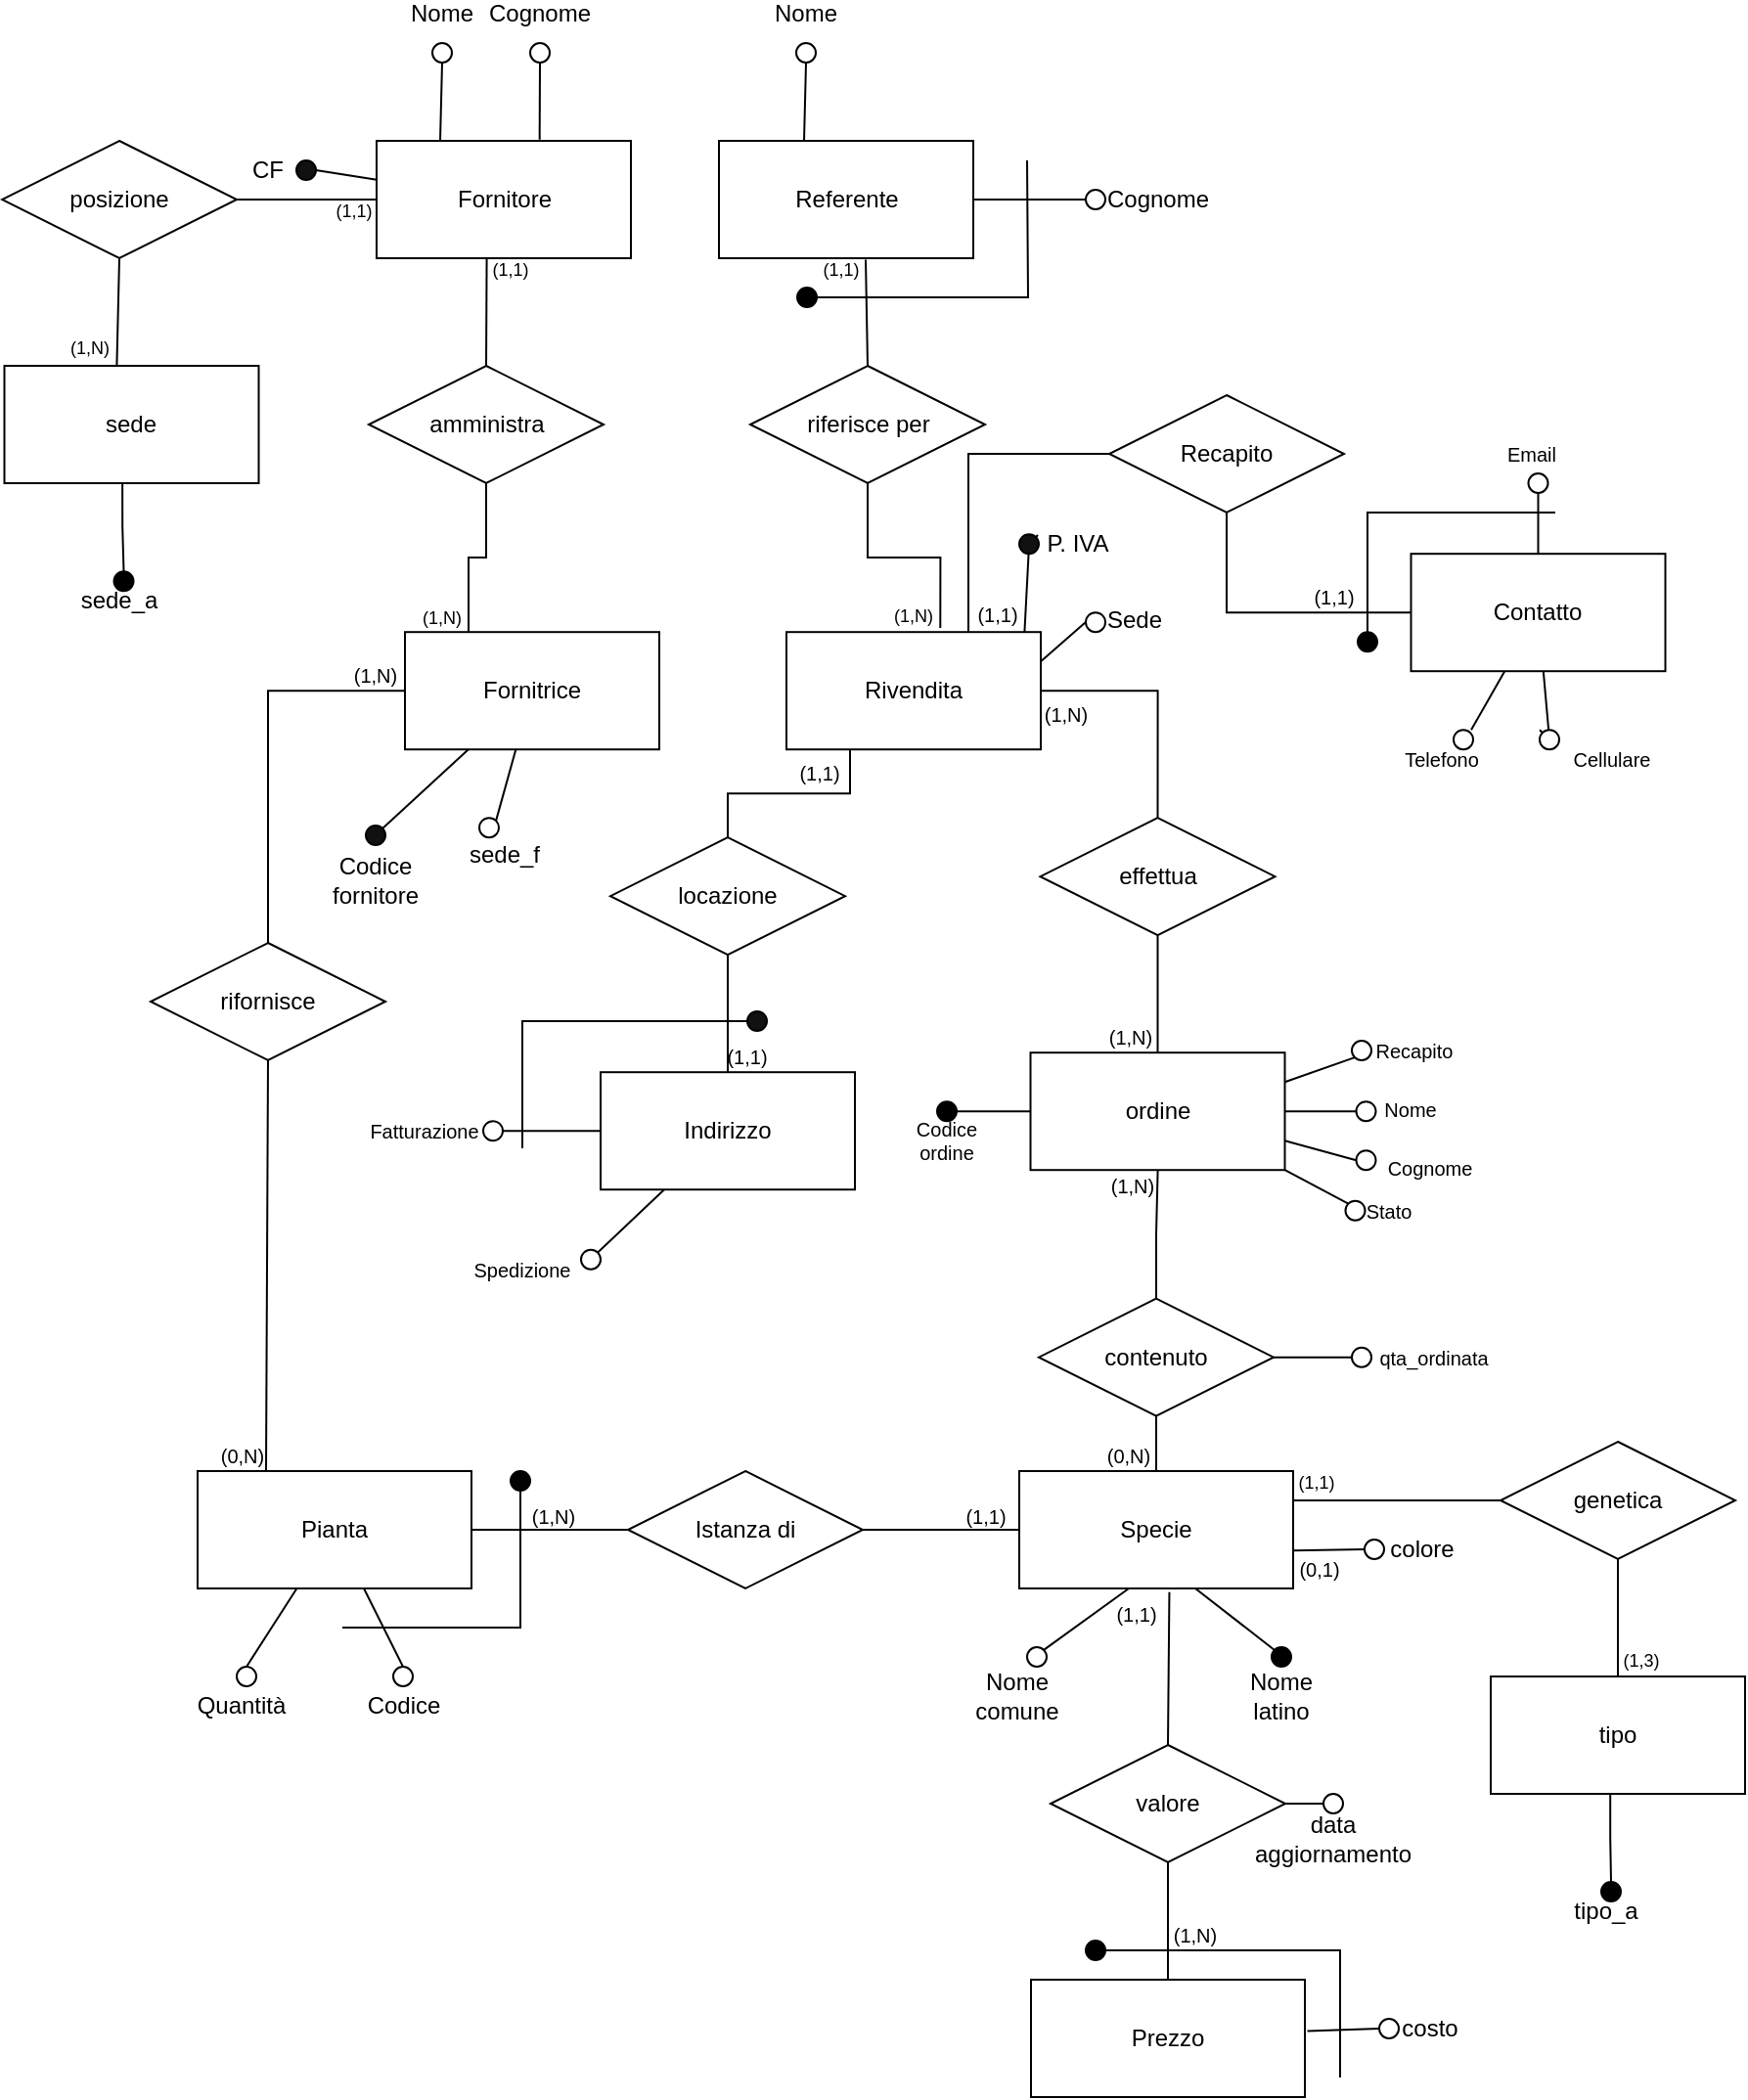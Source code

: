 <mxfile version="22.0.2" type="device">
  <diagram name="Page-1" id="hVgfvZ21y69fIVJHFWOQ">
    <mxGraphModel dx="1629" dy="1582" grid="1" gridSize="10" guides="1" tooltips="1" connect="1" arrows="1" fold="1" page="1" pageScale="1" pageWidth="850" pageHeight="1100" math="0" shadow="0">
      <root>
        <mxCell id="0" />
        <mxCell id="1" parent="0" />
        <mxCell id="ypyRu91fWhCVWM4cFjnS-6" value="Fornitrice" style="whiteSpace=wrap;html=1;align=center;" parent="1" vertex="1">
          <mxGeometry x="142" y="161.1" width="130" height="60" as="geometry" />
        </mxCell>
        <mxCell id="ypyRu91fWhCVWM4cFjnS-7" value="Rivendita" style="whiteSpace=wrap;html=1;align=center;" parent="1" vertex="1">
          <mxGeometry x="337" y="161.1" width="130" height="60" as="geometry" />
        </mxCell>
        <mxCell id="ypyRu91fWhCVWM4cFjnS-8" value="" style="ellipse;whiteSpace=wrap;html=1;aspect=fixed;fillColor=#121111;" parent="1" vertex="1">
          <mxGeometry x="122" y="260" width="10" height="10" as="geometry" />
        </mxCell>
        <mxCell id="ypyRu91fWhCVWM4cFjnS-9" value="" style="ellipse;whiteSpace=wrap;html=1;aspect=fixed;" parent="1" vertex="1">
          <mxGeometry x="180" y="256.1" width="10" height="10" as="geometry" />
        </mxCell>
        <mxCell id="ypyRu91fWhCVWM4cFjnS-10" value="" style="endArrow=none;html=1;rounded=0;exitX=1;exitY=0;exitDx=0;exitDy=0;" parent="1" source="ypyRu91fWhCVWM4cFjnS-8" target="ypyRu91fWhCVWM4cFjnS-6" edge="1">
          <mxGeometry width="50" height="50" relative="1" as="geometry">
            <mxPoint x="52" y="201.1" as="sourcePoint" />
            <mxPoint x="102" y="151.1" as="targetPoint" />
          </mxGeometry>
        </mxCell>
        <mxCell id="ypyRu91fWhCVWM4cFjnS-11" value="" style="endArrow=none;html=1;rounded=0;exitX=1;exitY=0;exitDx=0;exitDy=0;" parent="1" source="ypyRu91fWhCVWM4cFjnS-9" target="ypyRu91fWhCVWM4cFjnS-6" edge="1">
          <mxGeometry width="50" height="50" relative="1" as="geometry">
            <mxPoint x="112" y="201.1" as="sourcePoint" />
            <mxPoint x="152" y="201.1" as="targetPoint" />
          </mxGeometry>
        </mxCell>
        <mxCell id="ypyRu91fWhCVWM4cFjnS-12" value="Codice fornitore" style="text;html=1;strokeColor=none;fillColor=none;align=center;verticalAlign=middle;whiteSpace=wrap;rounded=0;" parent="1" vertex="1">
          <mxGeometry x="102" y="275" width="50" height="25" as="geometry" />
        </mxCell>
        <mxCell id="ypyRu91fWhCVWM4cFjnS-13" value="sede_f" style="text;html=1;strokeColor=none;fillColor=none;align=center;verticalAlign=middle;whiteSpace=wrap;rounded=0;" parent="1" vertex="1">
          <mxGeometry x="162.5" y="260" width="60" height="30" as="geometry" />
        </mxCell>
        <mxCell id="ypyRu91fWhCVWM4cFjnS-14" value="" style="endArrow=none;html=1;rounded=0;exitX=0.941;exitY=0.034;exitDx=0;exitDy=0;exitPerimeter=0;" parent="1" source="ypyRu91fWhCVWM4cFjnS-17" edge="1">
          <mxGeometry width="50" height="50" relative="1" as="geometry">
            <mxPoint x="467" y="190.91" as="sourcePoint" />
            <mxPoint x="460" y="120" as="targetPoint" />
          </mxGeometry>
        </mxCell>
        <mxCell id="ypyRu91fWhCVWM4cFjnS-15" value="" style="endArrow=none;html=1;rounded=0;exitX=1;exitY=0.25;exitDx=0;exitDy=0;" parent="1" source="ypyRu91fWhCVWM4cFjnS-7" edge="1">
          <mxGeometry width="50" height="50" relative="1" as="geometry">
            <mxPoint x="437" y="136.1" as="sourcePoint" />
            <mxPoint x="490" y="156" as="targetPoint" />
          </mxGeometry>
        </mxCell>
        <mxCell id="ypyRu91fWhCVWM4cFjnS-16" value="" style="ellipse;whiteSpace=wrap;html=1;aspect=fixed;" parent="1" vertex="1">
          <mxGeometry x="490" y="151.1" width="10" height="10" as="geometry" />
        </mxCell>
        <mxCell id="ypyRu91fWhCVWM4cFjnS-18" value="P. IVA" style="text;html=1;strokeColor=none;fillColor=none;align=center;verticalAlign=middle;whiteSpace=wrap;rounded=0;" parent="1" vertex="1">
          <mxGeometry x="456" y="101.1" width="60" height="30" as="geometry" />
        </mxCell>
        <mxCell id="ypyRu91fWhCVWM4cFjnS-19" value="Sede" style="text;html=1;strokeColor=none;fillColor=none;align=center;verticalAlign=middle;whiteSpace=wrap;rounded=0;" parent="1" vertex="1">
          <mxGeometry x="485" y="140.1" width="60" height="30" as="geometry" />
        </mxCell>
        <mxCell id="ypyRu91fWhCVWM4cFjnS-20" value="" style="endArrow=none;html=1;rounded=0;entryX=0.25;entryY=1;entryDx=0;entryDy=0;exitX=1;exitY=0;exitDx=0;exitDy=0;" parent="1" source="ypyRu91fWhCVWM4cFjnS-22" target="ypyRu91fWhCVWM4cFjnS-28" edge="1">
          <mxGeometry width="50" height="50" relative="1" as="geometry">
            <mxPoint x="239" y="476.83" as="sourcePoint" />
            <mxPoint x="292.96" y="455.37" as="targetPoint" />
          </mxGeometry>
        </mxCell>
        <mxCell id="ypyRu91fWhCVWM4cFjnS-21" value="" style="endArrow=none;html=1;rounded=0;" parent="1" source="ypyRu91fWhCVWM4cFjnS-23" target="ypyRu91fWhCVWM4cFjnS-28" edge="1">
          <mxGeometry width="50" height="50" relative="1" as="geometry">
            <mxPoint x="357" y="481.83" as="sourcePoint" />
            <mxPoint x="345.536" y="460.366" as="targetPoint" />
          </mxGeometry>
        </mxCell>
        <mxCell id="ypyRu91fWhCVWM4cFjnS-22" value="" style="ellipse;whiteSpace=wrap;html=1;aspect=fixed;" parent="1" vertex="1">
          <mxGeometry x="232" y="476.83" width="10" height="10" as="geometry" />
        </mxCell>
        <mxCell id="ypyRu91fWhCVWM4cFjnS-23" value="" style="ellipse;whiteSpace=wrap;html=1;aspect=fixed;" parent="1" vertex="1">
          <mxGeometry x="182" y="411.1" width="10" height="10" as="geometry" />
        </mxCell>
        <mxCell id="ypyRu91fWhCVWM4cFjnS-24" value="Spedizione" style="text;html=1;strokeColor=none;fillColor=none;align=center;verticalAlign=middle;whiteSpace=wrap;rounded=0;fontSize=10;" parent="1" vertex="1">
          <mxGeometry x="172" y="471.83" width="60" height="30" as="geometry" />
        </mxCell>
        <mxCell id="ypyRu91fWhCVWM4cFjnS-25" value="Fatturazione" style="text;html=1;strokeColor=none;fillColor=none;align=center;verticalAlign=middle;whiteSpace=wrap;rounded=0;fontSize=10;" parent="1" vertex="1">
          <mxGeometry x="122" y="401.1" width="60" height="30" as="geometry" />
        </mxCell>
        <mxCell id="ypyRu91fWhCVWM4cFjnS-26" value="locazione" style="shape=rhombus;perimeter=rhombusPerimeter;whiteSpace=wrap;html=1;align=center;" parent="1" vertex="1">
          <mxGeometry x="247" y="266.1" width="120" height="60" as="geometry" />
        </mxCell>
        <mxCell id="ypyRu91fWhCVWM4cFjnS-27" value="" style="endArrow=none;html=1;rounded=0;entryX=0.25;entryY=1;entryDx=0;entryDy=0;exitX=0.5;exitY=0;exitDx=0;exitDy=0;edgeStyle=orthogonalEdgeStyle;" parent="1" source="ypyRu91fWhCVWM4cFjnS-26" target="ypyRu91fWhCVWM4cFjnS-7" edge="1">
          <mxGeometry width="50" height="50" relative="1" as="geometry">
            <mxPoint x="332" y="291.1" as="sourcePoint" />
            <mxPoint x="382" y="241.1" as="targetPoint" />
          </mxGeometry>
        </mxCell>
        <mxCell id="ypyRu91fWhCVWM4cFjnS-28" value="Indirizzo" style="whiteSpace=wrap;html=1;align=center;" parent="1" vertex="1">
          <mxGeometry x="242" y="386.1" width="130" height="60" as="geometry" />
        </mxCell>
        <mxCell id="ypyRu91fWhCVWM4cFjnS-29" value="" style="endArrow=none;html=1;rounded=0;entryX=0.5;entryY=1;entryDx=0;entryDy=0;exitX=0.5;exitY=0;exitDx=0;exitDy=0;" parent="1" source="ypyRu91fWhCVWM4cFjnS-28" target="ypyRu91fWhCVWM4cFjnS-26" edge="1">
          <mxGeometry width="50" height="50" relative="1" as="geometry">
            <mxPoint x="292" y="386.1" as="sourcePoint" />
            <mxPoint x="342" y="336.1" as="targetPoint" />
          </mxGeometry>
        </mxCell>
        <mxCell id="ypyRu91fWhCVWM4cFjnS-40" value="Recapito" style="shape=rhombus;perimeter=rhombusPerimeter;whiteSpace=wrap;html=1;align=center;" parent="1" vertex="1">
          <mxGeometry x="502" y="40" width="120" height="60" as="geometry" />
        </mxCell>
        <mxCell id="ypyRu91fWhCVWM4cFjnS-41" value="Contatto" style="whiteSpace=wrap;html=1;align=center;" parent="1" vertex="1">
          <mxGeometry x="656.25" y="121.1" width="130" height="60" as="geometry" />
        </mxCell>
        <mxCell id="ypyRu91fWhCVWM4cFjnS-42" value="" style="endArrow=none;html=1;rounded=0;edgeStyle=orthogonalEdgeStyle;" parent="1" source="ypyRu91fWhCVWM4cFjnS-7" target="ypyRu91fWhCVWM4cFjnS-40" edge="1">
          <mxGeometry width="50" height="50" relative="1" as="geometry">
            <mxPoint x="817.46" y="125.7" as="sourcePoint" />
            <mxPoint x="802.002" y="77.1" as="targetPoint" />
            <Array as="points">
              <mxPoint x="430" y="70" />
            </Array>
          </mxGeometry>
        </mxCell>
        <mxCell id="ypyRu91fWhCVWM4cFjnS-43" value="" style="endArrow=none;html=1;rounded=0;" parent="1" source="ypyRu91fWhCVWM4cFjnS-46" target="ypyRu91fWhCVWM4cFjnS-41" edge="1">
          <mxGeometry width="50" height="50" relative="1" as="geometry">
            <mxPoint x="786" y="221.1" as="sourcePoint" />
            <mxPoint x="711.532" y="185.37" as="targetPoint" />
          </mxGeometry>
        </mxCell>
        <mxCell id="ypyRu91fWhCVWM4cFjnS-44" value="" style="ellipse;whiteSpace=wrap;html=1;aspect=fixed;" parent="1" vertex="1">
          <mxGeometry x="678" y="211.1" width="10" height="10" as="geometry" />
        </mxCell>
        <mxCell id="ypyRu91fWhCVWM4cFjnS-45" value="" style="endArrow=none;html=1;rounded=0;entryX=1;entryY=1;entryDx=0;entryDy=0;" parent="1" target="ypyRu91fWhCVWM4cFjnS-46" edge="1">
          <mxGeometry width="50" height="50" relative="1" as="geometry">
            <mxPoint x="722" y="211.1" as="sourcePoint" />
            <mxPoint x="711" y="190.1" as="targetPoint" />
          </mxGeometry>
        </mxCell>
        <mxCell id="ypyRu91fWhCVWM4cFjnS-46" value="" style="ellipse;whiteSpace=wrap;html=1;aspect=fixed;" parent="1" vertex="1">
          <mxGeometry x="722" y="211.1" width="10" height="10" as="geometry" />
        </mxCell>
        <mxCell id="ypyRu91fWhCVWM4cFjnS-47" value="Telefono" style="text;html=1;strokeColor=none;fillColor=none;align=center;verticalAlign=middle;whiteSpace=wrap;rounded=0;fontSize=10;" parent="1" vertex="1">
          <mxGeometry x="642" y="211.1" width="60" height="30" as="geometry" />
        </mxCell>
        <mxCell id="ypyRu91fWhCVWM4cFjnS-48" value="Cellulare" style="text;html=1;strokeColor=none;fillColor=none;align=center;verticalAlign=middle;whiteSpace=wrap;rounded=0;fontSize=10;" parent="1" vertex="1">
          <mxGeometry x="728.5" y="211.1" width="60" height="30" as="geometry" />
        </mxCell>
        <mxCell id="ypyRu91fWhCVWM4cFjnS-49" value="" style="endArrow=none;html=1;rounded=0;exitX=0.5;exitY=1;exitDx=0;exitDy=0;" parent="1" source="ypyRu91fWhCVWM4cFjnS-50" target="ypyRu91fWhCVWM4cFjnS-41" edge="1">
          <mxGeometry width="50" height="50" relative="1" as="geometry">
            <mxPoint x="781.5" y="102.5" as="sourcePoint" />
            <mxPoint x="781.5" y="102.5" as="targetPoint" />
          </mxGeometry>
        </mxCell>
        <mxCell id="ypyRu91fWhCVWM4cFjnS-50" value="" style="ellipse;whiteSpace=wrap;html=1;aspect=fixed;" parent="1" vertex="1">
          <mxGeometry x="716.25" y="80" width="10" height="10" as="geometry" />
        </mxCell>
        <mxCell id="ypyRu91fWhCVWM4cFjnS-51" value="Email" style="text;html=1;strokeColor=none;fillColor=none;align=center;verticalAlign=middle;whiteSpace=wrap;rounded=0;fontSize=10;" parent="1" vertex="1">
          <mxGeometry x="688" y="55" width="60" height="30" as="geometry" />
        </mxCell>
        <mxCell id="ypyRu91fWhCVWM4cFjnS-52" value="" style="endArrow=none;html=1;rounded=0;edgeStyle=orthogonalEdgeStyle;" parent="1" source="ypyRu91fWhCVWM4cFjnS-41" target="ypyRu91fWhCVWM4cFjnS-40" edge="1">
          <mxGeometry width="50" height="50" relative="1" as="geometry">
            <mxPoint x="661.46" y="145" as="sourcePoint" />
            <mxPoint x="646.46" y="96" as="targetPoint" />
          </mxGeometry>
        </mxCell>
        <mxCell id="ypyRu91fWhCVWM4cFjnS-53" value="" style="endArrow=none;html=1;rounded=0;exitX=0.75;exitY=0;exitDx=0;exitDy=0;" parent="1" source="ypyRu91fWhCVWM4cFjnS-47" target="ypyRu91fWhCVWM4cFjnS-41" edge="1">
          <mxGeometry width="50" height="50" relative="1" as="geometry">
            <mxPoint x="582" y="150" as="sourcePoint" />
            <mxPoint x="727.5" y="192.5" as="targetPoint" />
          </mxGeometry>
        </mxCell>
        <mxCell id="ypyRu91fWhCVWM4cFjnS-54" value="" style="endArrow=none;html=1;rounded=0;edgeStyle=orthogonalEdgeStyle;entryX=0;entryY=0.5;entryDx=0;entryDy=0;" parent="1" target="ypyRu91fWhCVWM4cFjnS-55" edge="1">
          <mxGeometry width="50" height="50" relative="1" as="geometry">
            <mxPoint x="202" y="425" as="sourcePoint" />
            <mxPoint x="322" y="365" as="targetPoint" />
            <Array as="points">
              <mxPoint x="202" y="360" />
            </Array>
          </mxGeometry>
        </mxCell>
        <mxCell id="ypyRu91fWhCVWM4cFjnS-55" value="" style="ellipse;whiteSpace=wrap;html=1;aspect=fixed;fillColor=#121111;" parent="1" vertex="1">
          <mxGeometry x="317" y="355" width="10" height="10" as="geometry" />
        </mxCell>
        <mxCell id="ypyRu91fWhCVWM4cFjnS-58" value="" style="endArrow=none;html=1;rounded=0;exitX=1;exitY=0;exitDx=0;exitDy=0;edgeStyle=orthogonalEdgeStyle;" parent="1" source="ypyRu91fWhCVWM4cFjnS-59" edge="1">
          <mxGeometry width="50" height="50" relative="1" as="geometry">
            <mxPoint x="602" y="130" as="sourcePoint" />
            <mxPoint x="730" y="100" as="targetPoint" />
            <Array as="points">
              <mxPoint x="634" y="163" />
              <mxPoint x="634" y="100" />
            </Array>
          </mxGeometry>
        </mxCell>
        <mxCell id="ypyRu91fWhCVWM4cFjnS-59" value="" style="ellipse;whiteSpace=wrap;html=1;aspect=fixed;fillColor=#000000;" parent="1" vertex="1">
          <mxGeometry x="629" y="161.1" width="10" height="10" as="geometry" />
        </mxCell>
        <mxCell id="ypyRu91fWhCVWM4cFjnS-61" value="effettua" style="shape=rhombus;perimeter=rhombusPerimeter;whiteSpace=wrap;html=1;align=center;" parent="1" vertex="1">
          <mxGeometry x="466.75" y="256.1" width="120" height="60" as="geometry" />
        </mxCell>
        <mxCell id="ypyRu91fWhCVWM4cFjnS-63" value="ordine" style="whiteSpace=wrap;html=1;align=center;" parent="1" vertex="1">
          <mxGeometry x="461.75" y="376.1" width="130" height="60" as="geometry" />
        </mxCell>
        <mxCell id="ypyRu91fWhCVWM4cFjnS-64" value="" style="endArrow=none;html=1;rounded=0;entryX=0.5;entryY=1;entryDx=0;entryDy=0;" parent="1" source="ypyRu91fWhCVWM4cFjnS-63" target="ypyRu91fWhCVWM4cFjnS-61" edge="1">
          <mxGeometry width="50" height="50" relative="1" as="geometry">
            <mxPoint x="551.75" y="269.9" as="sourcePoint" />
            <mxPoint x="516.75" y="224.9" as="targetPoint" />
          </mxGeometry>
        </mxCell>
        <mxCell id="ypyRu91fWhCVWM4cFjnS-65" value="contenuto" style="shape=rhombus;perimeter=rhombusPerimeter;whiteSpace=wrap;html=1;align=center;" parent="1" vertex="1">
          <mxGeometry x="466" y="501.83" width="120" height="60" as="geometry" />
        </mxCell>
        <mxCell id="ypyRu91fWhCVWM4cFjnS-66" value="Pianta" style="whiteSpace=wrap;html=1;align=center;" parent="1" vertex="1">
          <mxGeometry x="36" y="590" width="140" height="60" as="geometry" />
        </mxCell>
        <mxCell id="ypyRu91fWhCVWM4cFjnS-67" value="Istanza di" style="shape=rhombus;perimeter=rhombusPerimeter;whiteSpace=wrap;html=1;align=center;" parent="1" vertex="1">
          <mxGeometry x="256" y="590" width="120" height="60" as="geometry" />
        </mxCell>
        <mxCell id="ypyRu91fWhCVWM4cFjnS-68" value="Specie" style="whiteSpace=wrap;html=1;align=center;" parent="1" vertex="1">
          <mxGeometry x="456" y="590" width="140" height="60" as="geometry" />
        </mxCell>
        <mxCell id="ypyRu91fWhCVWM4cFjnS-69" value="" style="endArrow=none;html=1;rounded=0;" parent="1" source="ypyRu91fWhCVWM4cFjnS-66" target="ypyRu91fWhCVWM4cFjnS-67" edge="1">
          <mxGeometry width="50" height="50" relative="1" as="geometry">
            <mxPoint x="166" y="790" as="sourcePoint" />
            <mxPoint x="216" y="740" as="targetPoint" />
          </mxGeometry>
        </mxCell>
        <mxCell id="ypyRu91fWhCVWM4cFjnS-70" value="" style="endArrow=none;html=1;rounded=0;" parent="1" source="ypyRu91fWhCVWM4cFjnS-67" target="ypyRu91fWhCVWM4cFjnS-68" edge="1">
          <mxGeometry width="50" height="50" relative="1" as="geometry">
            <mxPoint x="186" y="630" as="sourcePoint" />
            <mxPoint x="266" y="630" as="targetPoint" />
          </mxGeometry>
        </mxCell>
        <mxCell id="ypyRu91fWhCVWM4cFjnS-71" value="" style="endArrow=none;html=1;rounded=0;exitX=0.5;exitY=0;exitDx=0;exitDy=0;" parent="1" source="ypyRu91fWhCVWM4cFjnS-73" target="ypyRu91fWhCVWM4cFjnS-66" edge="1">
          <mxGeometry width="50" height="50" relative="1" as="geometry">
            <mxPoint x="6" y="730" as="sourcePoint" />
            <mxPoint x="6" y="690" as="targetPoint" />
          </mxGeometry>
        </mxCell>
        <mxCell id="ypyRu91fWhCVWM4cFjnS-72" value="" style="endArrow=none;html=1;rounded=0;exitX=0.5;exitY=0;exitDx=0;exitDy=0;" parent="1" source="ypyRu91fWhCVWM4cFjnS-74" target="ypyRu91fWhCVWM4cFjnS-66" edge="1">
          <mxGeometry width="50" height="50" relative="1" as="geometry">
            <mxPoint x="166" y="715" as="sourcePoint" />
            <mxPoint x="166" y="675" as="targetPoint" />
          </mxGeometry>
        </mxCell>
        <mxCell id="ypyRu91fWhCVWM4cFjnS-73" value="" style="ellipse;whiteSpace=wrap;html=1;aspect=fixed;" parent="1" vertex="1">
          <mxGeometry x="56" y="690" width="10" height="10" as="geometry" />
        </mxCell>
        <mxCell id="ypyRu91fWhCVWM4cFjnS-74" value="" style="ellipse;whiteSpace=wrap;html=1;aspect=fixed;" parent="1" vertex="1">
          <mxGeometry x="136" y="690" width="10" height="10" as="geometry" />
        </mxCell>
        <mxCell id="ypyRu91fWhCVWM4cFjnS-75" value="" style="endArrow=none;html=1;rounded=0;entryX=0.5;entryY=1;entryDx=0;entryDy=0;edgeStyle=orthogonalEdgeStyle;" parent="1" target="ypyRu91fWhCVWM4cFjnS-76" edge="1">
          <mxGeometry width="50" height="50" relative="1" as="geometry">
            <mxPoint x="110" y="670" as="sourcePoint" />
            <mxPoint x="206" y="610" as="targetPoint" />
            <Array as="points">
              <mxPoint x="201" y="670" />
            </Array>
          </mxGeometry>
        </mxCell>
        <mxCell id="ypyRu91fWhCVWM4cFjnS-76" value="" style="ellipse;whiteSpace=wrap;html=1;aspect=fixed;fillColor=#020203;" parent="1" vertex="1">
          <mxGeometry x="196" y="590" width="10" height="10" as="geometry" />
        </mxCell>
        <mxCell id="ypyRu91fWhCVWM4cFjnS-77" value="" style="endArrow=none;html=1;rounded=0;exitX=1;exitY=0;exitDx=0;exitDy=0;" parent="1" source="ypyRu91fWhCVWM4cFjnS-79" edge="1">
          <mxGeometry width="50" height="50" relative="1" as="geometry">
            <mxPoint x="431" y="730" as="sourcePoint" />
            <mxPoint x="512" y="650" as="targetPoint" />
          </mxGeometry>
        </mxCell>
        <mxCell id="ypyRu91fWhCVWM4cFjnS-78" value="" style="endArrow=none;html=1;rounded=0;exitX=0;exitY=0;exitDx=0;exitDy=0;" parent="1" source="ypyRu91fWhCVWM4cFjnS-80" edge="1">
          <mxGeometry width="50" height="50" relative="1" as="geometry">
            <mxPoint x="591" y="715" as="sourcePoint" />
            <mxPoint x="546" y="650" as="targetPoint" />
          </mxGeometry>
        </mxCell>
        <mxCell id="ypyRu91fWhCVWM4cFjnS-79" value="" style="ellipse;whiteSpace=wrap;html=1;aspect=fixed;" parent="1" vertex="1">
          <mxGeometry x="460" y="680" width="10" height="10" as="geometry" />
        </mxCell>
        <mxCell id="ypyRu91fWhCVWM4cFjnS-80" value="" style="ellipse;whiteSpace=wrap;html=1;aspect=fixed;fillColor=#000000;" parent="1" vertex="1">
          <mxGeometry x="585" y="680" width="10" height="10" as="geometry" />
        </mxCell>
        <mxCell id="ypyRu91fWhCVWM4cFjnS-81" value="Quantità" style="text;html=1;strokeColor=none;fillColor=none;align=center;verticalAlign=middle;whiteSpace=wrap;rounded=0;" parent="1" vertex="1">
          <mxGeometry x="31" y="700" width="55" height="20" as="geometry" />
        </mxCell>
        <mxCell id="ypyRu91fWhCVWM4cFjnS-82" value="Codice" style="text;html=1;strokeColor=none;fillColor=none;align=center;verticalAlign=middle;whiteSpace=wrap;rounded=0;" parent="1" vertex="1">
          <mxGeometry x="113.5" y="700" width="55" height="20" as="geometry" />
        </mxCell>
        <mxCell id="ypyRu91fWhCVWM4cFjnS-83" value="Nome comune" style="text;html=1;strokeColor=none;fillColor=none;align=center;verticalAlign=middle;whiteSpace=wrap;rounded=0;" parent="1" vertex="1">
          <mxGeometry x="425" y="690" width="60" height="30" as="geometry" />
        </mxCell>
        <mxCell id="ypyRu91fWhCVWM4cFjnS-84" value="Nome latino" style="text;html=1;strokeColor=none;fillColor=none;align=center;verticalAlign=middle;whiteSpace=wrap;rounded=0;" parent="1" vertex="1">
          <mxGeometry x="560" y="690" width="60" height="30" as="geometry" />
        </mxCell>
        <mxCell id="ypyRu91fWhCVWM4cFjnS-93" value="" style="endArrow=none;html=1;rounded=0;entryX=1;entryY=0.678;entryDx=0;entryDy=0;entryPerimeter=0;exitX=0;exitY=0.5;exitDx=0;exitDy=0;" parent="1" source="ypyRu91fWhCVWM4cFjnS-94" target="ypyRu91fWhCVWM4cFjnS-68" edge="1">
          <mxGeometry width="50" height="50" relative="1" as="geometry">
            <mxPoint x="630" y="620" as="sourcePoint" />
            <mxPoint x="643.625" y="595" as="targetPoint" />
          </mxGeometry>
        </mxCell>
        <mxCell id="ypyRu91fWhCVWM4cFjnS-94" value="" style="ellipse;whiteSpace=wrap;html=1;aspect=fixed;" parent="1" vertex="1">
          <mxGeometry x="632.5" y="625" width="10" height="10" as="geometry" />
        </mxCell>
        <mxCell id="ypyRu91fWhCVWM4cFjnS-95" value="colore" style="text;html=1;strokeColor=none;fillColor=none;align=center;verticalAlign=middle;whiteSpace=wrap;rounded=0;" parent="1" vertex="1">
          <mxGeometry x="632" y="615" width="60" height="30" as="geometry" />
        </mxCell>
        <mxCell id="ypyRu91fWhCVWM4cFjnS-98" value="" style="endArrow=none;html=1;rounded=0;edgeStyle=orthogonalEdgeStyle;" parent="1" source="ypyRu91fWhCVWM4cFjnS-65" target="ypyRu91fWhCVWM4cFjnS-63" edge="1">
          <mxGeometry width="50" height="50" relative="1" as="geometry">
            <mxPoint x="590" y="520" as="sourcePoint" />
            <mxPoint x="640" y="470" as="targetPoint" />
          </mxGeometry>
        </mxCell>
        <mxCell id="ypyRu91fWhCVWM4cFjnS-100" value="rifornisce" style="shape=rhombus;perimeter=rhombusPerimeter;whiteSpace=wrap;html=1;align=center;" parent="1" vertex="1">
          <mxGeometry x="12" y="320" width="120" height="60" as="geometry" />
        </mxCell>
        <mxCell id="ypyRu91fWhCVWM4cFjnS-101" value="" style="endArrow=none;html=1;rounded=0;exitX=0.5;exitY=0;exitDx=0;exitDy=0;entryX=0;entryY=0.5;entryDx=0;entryDy=0;edgeStyle=orthogonalEdgeStyle;" parent="1" source="ypyRu91fWhCVWM4cFjnS-100" target="ypyRu91fWhCVWM4cFjnS-6" edge="1">
          <mxGeometry width="50" height="50" relative="1" as="geometry">
            <mxPoint x="50" y="250" as="sourcePoint" />
            <mxPoint x="100" y="200" as="targetPoint" />
          </mxGeometry>
        </mxCell>
        <mxCell id="ypyRu91fWhCVWM4cFjnS-102" value="" style="endArrow=none;html=1;rounded=0;entryX=0.5;entryY=1;entryDx=0;entryDy=0;exitX=0.25;exitY=0;exitDx=0;exitDy=0;" parent="1" source="ypyRu91fWhCVWM4cFjnS-66" target="ypyRu91fWhCVWM4cFjnS-100" edge="1">
          <mxGeometry width="50" height="50" relative="1" as="geometry">
            <mxPoint x="40" y="490" as="sourcePoint" />
            <mxPoint x="90" y="440" as="targetPoint" />
          </mxGeometry>
        </mxCell>
        <mxCell id="ypyRu91fWhCVWM4cFjnS-103" value="" style="endArrow=none;html=1;rounded=0;exitX=1;exitY=0.25;exitDx=0;exitDy=0;entryX=0;entryY=1;entryDx=0;entryDy=0;" parent="1" source="ypyRu91fWhCVWM4cFjnS-63" target="ypyRu91fWhCVWM4cFjnS-107" edge="1">
          <mxGeometry width="50" height="50" relative="1" as="geometry">
            <mxPoint x="604.75" y="390" as="sourcePoint" />
            <mxPoint x="624.75" y="380" as="targetPoint" />
          </mxGeometry>
        </mxCell>
        <mxCell id="ypyRu91fWhCVWM4cFjnS-104" value="" style="endArrow=none;html=1;rounded=0;exitX=1;exitY=0.5;exitDx=0;exitDy=0;entryX=0;entryY=0.5;entryDx=0;entryDy=0;" parent="1" source="ypyRu91fWhCVWM4cFjnS-63" target="ypyRu91fWhCVWM4cFjnS-108" edge="1">
          <mxGeometry width="50" height="50" relative="1" as="geometry">
            <mxPoint x="601.75" y="401" as="sourcePoint" />
            <mxPoint x="624.75" y="406" as="targetPoint" />
          </mxGeometry>
        </mxCell>
        <mxCell id="ypyRu91fWhCVWM4cFjnS-105" value="" style="endArrow=none;html=1;rounded=0;exitX=1;exitY=0.75;exitDx=0;exitDy=0;entryX=0;entryY=0.5;entryDx=0;entryDy=0;" parent="1" source="ypyRu91fWhCVWM4cFjnS-63" target="ypyRu91fWhCVWM4cFjnS-109" edge="1">
          <mxGeometry width="50" height="50" relative="1" as="geometry">
            <mxPoint x="604.75" y="480" as="sourcePoint" />
            <mxPoint x="624.75" y="430" as="targetPoint" />
          </mxGeometry>
        </mxCell>
        <mxCell id="ypyRu91fWhCVWM4cFjnS-107" value="" style="ellipse;whiteSpace=wrap;html=1;aspect=fixed;" parent="1" vertex="1">
          <mxGeometry x="626" y="370" width="10" height="10" as="geometry" />
        </mxCell>
        <mxCell id="ypyRu91fWhCVWM4cFjnS-108" value="" style="ellipse;whiteSpace=wrap;html=1;aspect=fixed;" parent="1" vertex="1">
          <mxGeometry x="628.25" y="401.1" width="10" height="10" as="geometry" />
        </mxCell>
        <mxCell id="ypyRu91fWhCVWM4cFjnS-109" value="" style="ellipse;whiteSpace=wrap;html=1;aspect=fixed;" parent="1" vertex="1">
          <mxGeometry x="628.25" y="426.1" width="10" height="10" as="geometry" />
        </mxCell>
        <mxCell id="ypyRu91fWhCVWM4cFjnS-110" value="Recapito" style="text;html=1;strokeColor=none;fillColor=none;align=center;verticalAlign=middle;whiteSpace=wrap;rounded=0;fontSize=10;" parent="1" vertex="1">
          <mxGeometry x="628.25" y="360" width="60" height="30" as="geometry" />
        </mxCell>
        <mxCell id="ypyRu91fWhCVWM4cFjnS-111" value="Nome" style="text;html=1;strokeColor=none;fillColor=none;align=center;verticalAlign=middle;whiteSpace=wrap;rounded=0;fontSize=10;" parent="1" vertex="1">
          <mxGeometry x="626" y="390" width="60" height="30" as="geometry" />
        </mxCell>
        <mxCell id="ypyRu91fWhCVWM4cFjnS-112" value="Cognome" style="text;html=1;strokeColor=none;fillColor=none;align=center;verticalAlign=middle;whiteSpace=wrap;rounded=0;fontSize=10;" parent="1" vertex="1">
          <mxGeometry x="636" y="420" width="60" height="30" as="geometry" />
        </mxCell>
        <mxCell id="o7CWJk7R-f0jCdhxWgbM-4" value="" style="endArrow=none;html=1;rounded=0;exitX=0;exitY=0.5;exitDx=0;exitDy=0;entryX=1;entryY=0.5;entryDx=0;entryDy=0;" parent="1" source="ypyRu91fWhCVWM4cFjnS-63" target="o7CWJk7R-f0jCdhxWgbM-5" edge="1">
          <mxGeometry width="50" height="50" relative="1" as="geometry">
            <mxPoint x="564.75" y="350" as="sourcePoint" />
            <mxPoint x="574.75" y="330" as="targetPoint" />
          </mxGeometry>
        </mxCell>
        <mxCell id="o7CWJk7R-f0jCdhxWgbM-5" value="" style="ellipse;whiteSpace=wrap;html=1;aspect=fixed;fillColor=#000000;" parent="1" vertex="1">
          <mxGeometry x="414" y="401.1" width="10" height="10" as="geometry" />
        </mxCell>
        <mxCell id="o7CWJk7R-f0jCdhxWgbM-6" value="Codice ordine" style="text;html=1;strokeColor=none;fillColor=none;align=center;verticalAlign=middle;whiteSpace=wrap;rounded=0;fontSize=10;" parent="1" vertex="1">
          <mxGeometry x="389" y="406.1" width="60" height="30" as="geometry" />
        </mxCell>
        <mxCell id="wO8g0r4xwBjXsKr7sXgW-1" value="Prezzo" style="whiteSpace=wrap;html=1;align=center;" parent="1" vertex="1">
          <mxGeometry x="462" y="850" width="140" height="60" as="geometry" />
        </mxCell>
        <mxCell id="wO8g0r4xwBjXsKr7sXgW-4" value="valore" style="shape=rhombus;perimeter=rhombusPerimeter;whiteSpace=wrap;html=1;align=center;" parent="1" vertex="1">
          <mxGeometry x="472" y="730" width="120" height="60" as="geometry" />
        </mxCell>
        <mxCell id="wO8g0r4xwBjXsKr7sXgW-5" value="" style="endArrow=none;html=1;rounded=0;exitX=0.5;exitY=0;exitDx=0;exitDy=0;entryX=0.548;entryY=1.031;entryDx=0;entryDy=0;entryPerimeter=0;" parent="1" source="wO8g0r4xwBjXsKr7sXgW-4" target="ypyRu91fWhCVWM4cFjnS-68" edge="1">
          <mxGeometry width="50" height="50" relative="1" as="geometry">
            <mxPoint x="450" y="770" as="sourcePoint" />
            <mxPoint x="510" y="690" as="targetPoint" />
          </mxGeometry>
        </mxCell>
        <mxCell id="wO8g0r4xwBjXsKr7sXgW-6" value="" style="endArrow=none;html=1;rounded=0;exitX=0.5;exitY=0;exitDx=0;exitDy=0;entryX=0.5;entryY=1;entryDx=0;entryDy=0;" parent="1" source="wO8g0r4xwBjXsKr7sXgW-1" target="wO8g0r4xwBjXsKr7sXgW-4" edge="1">
          <mxGeometry width="50" height="50" relative="1" as="geometry">
            <mxPoint x="542" y="740" as="sourcePoint" />
            <mxPoint x="543" y="662" as="targetPoint" />
          </mxGeometry>
        </mxCell>
        <mxCell id="wO8g0r4xwBjXsKr7sXgW-7" value="" style="ellipse;whiteSpace=wrap;html=1;aspect=fixed;" parent="1" vertex="1">
          <mxGeometry x="640" y="870" width="10" height="10" as="geometry" />
        </mxCell>
        <mxCell id="wO8g0r4xwBjXsKr7sXgW-8" value="" style="ellipse;whiteSpace=wrap;html=1;aspect=fixed;" parent="1" vertex="1">
          <mxGeometry x="611.5" y="755" width="10" height="10" as="geometry" />
        </mxCell>
        <mxCell id="wO8g0r4xwBjXsKr7sXgW-9" value="" style="endArrow=none;html=1;rounded=0;exitX=1.009;exitY=0.437;exitDx=0;exitDy=0;entryX=0;entryY=0.5;entryDx=0;entryDy=0;exitPerimeter=0;" parent="1" source="wO8g0r4xwBjXsKr7sXgW-1" target="wO8g0r4xwBjXsKr7sXgW-7" edge="1">
          <mxGeometry width="50" height="50" relative="1" as="geometry">
            <mxPoint x="620" y="880" as="sourcePoint" />
            <mxPoint x="708" y="815" as="targetPoint" />
          </mxGeometry>
        </mxCell>
        <mxCell id="wO8g0r4xwBjXsKr7sXgW-10" value="" style="endArrow=none;html=1;rounded=0;exitX=1;exitY=0.5;exitDx=0;exitDy=0;entryX=0;entryY=0.5;entryDx=0;entryDy=0;" parent="1" source="wO8g0r4xwBjXsKr7sXgW-4" target="wO8g0r4xwBjXsKr7sXgW-8" edge="1">
          <mxGeometry width="50" height="50" relative="1" as="geometry">
            <mxPoint x="591.5" y="755" as="sourcePoint" />
            <mxPoint x="673.5" y="725" as="targetPoint" />
          </mxGeometry>
        </mxCell>
        <mxCell id="wO8g0r4xwBjXsKr7sXgW-11" value="costo" style="text;html=1;strokeColor=none;fillColor=none;align=center;verticalAlign=middle;whiteSpace=wrap;rounded=0;" parent="1" vertex="1">
          <mxGeometry x="636" y="860" width="60" height="30" as="geometry" />
        </mxCell>
        <mxCell id="wO8g0r4xwBjXsKr7sXgW-12" value="data aggiornamento" style="text;html=1;strokeColor=none;fillColor=none;align=center;verticalAlign=middle;whiteSpace=wrap;rounded=0;" parent="1" vertex="1">
          <mxGeometry x="594" y="770" width="45" height="15" as="geometry" />
        </mxCell>
        <mxCell id="HELM5k4SkzNro_kpixjT-1" value="" style="ellipse;whiteSpace=wrap;html=1;aspect=fixed;fillColor=#000000;" parent="1" vertex="1">
          <mxGeometry x="490" y="830" width="10" height="10" as="geometry" />
        </mxCell>
        <mxCell id="HELM5k4SkzNro_kpixjT-2" value="" style="endArrow=none;html=1;rounded=0;exitX=1;exitY=0.5;exitDx=0;exitDy=0;edgeStyle=orthogonalEdgeStyle;" parent="1" source="HELM5k4SkzNro_kpixjT-1" edge="1">
          <mxGeometry width="50" height="50" relative="1" as="geometry">
            <mxPoint x="540" y="850" as="sourcePoint" />
            <mxPoint x="620" y="900" as="targetPoint" />
            <Array as="points">
              <mxPoint x="620" y="835" />
              <mxPoint x="620" y="900" />
            </Array>
          </mxGeometry>
        </mxCell>
        <mxCell id="H7GiZUd_JZlqyYl14615-6" value="" style="endArrow=none;html=1;rounded=0;exitX=1;exitY=1;exitDx=0;exitDy=0;entryX=0;entryY=0;entryDx=0;entryDy=0;" parent="1" source="ypyRu91fWhCVWM4cFjnS-63" target="JTugQuJ5d3VKlzc3wUW5-1" edge="1">
          <mxGeometry width="50" height="50" relative="1" as="geometry">
            <mxPoint x="636.5" y="531" as="sourcePoint" />
            <mxPoint x="602.464" y="488.294" as="targetPoint" />
          </mxGeometry>
        </mxCell>
        <mxCell id="H7GiZUd_JZlqyYl14615-7" value="Stato" style="text;html=1;strokeColor=none;fillColor=none;align=center;verticalAlign=middle;whiteSpace=wrap;rounded=0;fontSize=10;" parent="1" vertex="1">
          <mxGeometry x="615" y="441.83" width="60" height="30" as="geometry" />
        </mxCell>
        <mxCell id="H7GiZUd_JZlqyYl14615-10" value="&lt;p style=&quot;line-height: 70%; font-size: 10px;&quot;&gt;(1,N)&lt;/p&gt;" style="text;html=1;strokeColor=none;fillColor=none;align=center;verticalAlign=middle;whiteSpace=wrap;rounded=0;fontSize=10;" parent="1" vertex="1">
          <mxGeometry x="113" y="170.1" width="28" height="26" as="geometry" />
        </mxCell>
        <mxCell id="H7GiZUd_JZlqyYl14615-11" value="&lt;p style=&quot;line-height: 70%; font-size: 10px;&quot;&gt;(0,N)&lt;/p&gt;" style="text;html=1;strokeColor=none;fillColor=none;align=center;verticalAlign=middle;whiteSpace=wrap;rounded=0;fontSize=10;" parent="1" vertex="1">
          <mxGeometry x="44.5" y="569" width="28" height="26" as="geometry" />
        </mxCell>
        <mxCell id="H7GiZUd_JZlqyYl14615-12" value="&lt;p style=&quot;line-height: 70%; font-size: 10px;&quot;&gt;(1,1)&lt;/p&gt;" style="text;html=1;strokeColor=none;fillColor=none;align=center;verticalAlign=middle;whiteSpace=wrap;rounded=0;fontSize=10;" parent="1" vertex="1">
          <mxGeometry x="425" y="600" width="28" height="26" as="geometry" />
        </mxCell>
        <mxCell id="H7GiZUd_JZlqyYl14615-13" value="&lt;p style=&quot;line-height: 70%; font-size: 10px;&quot;&gt;(1,N)&lt;/p&gt;" style="text;html=1;strokeColor=none;fillColor=none;align=center;verticalAlign=middle;whiteSpace=wrap;rounded=0;fontSize=10;" parent="1" vertex="1">
          <mxGeometry x="204" y="600" width="28" height="26" as="geometry" />
        </mxCell>
        <mxCell id="H7GiZUd_JZlqyYl14615-14" value="&lt;p style=&quot;line-height: 70%; font-size: 10px;&quot;&gt;(0,N)&lt;/p&gt;" style="text;html=1;strokeColor=none;fillColor=none;align=center;verticalAlign=middle;whiteSpace=wrap;rounded=0;fontSize=10;" parent="1" vertex="1">
          <mxGeometry x="498.5" y="574" width="26" height="16" as="geometry" />
        </mxCell>
        <mxCell id="H7GiZUd_JZlqyYl14615-15" value="&lt;p style=&quot;line-height: 70%; font-size: 10px;&quot;&gt;(1,N)&lt;/p&gt;" style="text;html=1;strokeColor=none;fillColor=none;align=center;verticalAlign=middle;whiteSpace=wrap;rounded=0;fontSize=10;" parent="1" vertex="1">
          <mxGeometry x="500.75" y="436.1" width="26" height="16" as="geometry" />
        </mxCell>
        <mxCell id="H7GiZUd_JZlqyYl14615-17" value="" style="endArrow=none;html=1;rounded=0;exitX=0.936;exitY=0.005;exitDx=0;exitDy=0;exitPerimeter=0;" parent="1" source="ypyRu91fWhCVWM4cFjnS-7" target="ypyRu91fWhCVWM4cFjnS-17" edge="1">
          <mxGeometry width="50" height="50" relative="1" as="geometry">
            <mxPoint x="450" y="150" as="sourcePoint" />
            <mxPoint x="460" y="120" as="targetPoint" />
          </mxGeometry>
        </mxCell>
        <mxCell id="ypyRu91fWhCVWM4cFjnS-17" value="" style="ellipse;whiteSpace=wrap;html=1;aspect=fixed;fillColor=#121111;" parent="1" vertex="1">
          <mxGeometry x="456" y="111.1" width="10" height="10" as="geometry" />
        </mxCell>
        <mxCell id="H7GiZUd_JZlqyYl14615-18" value="" style="endArrow=none;html=1;rounded=0;entryX=1;entryY=0.5;entryDx=0;entryDy=0;exitX=0.5;exitY=0;exitDx=0;exitDy=0;edgeStyle=orthogonalEdgeStyle;" parent="1" source="ypyRu91fWhCVWM4cFjnS-61" target="ypyRu91fWhCVWM4cFjnS-7" edge="1">
          <mxGeometry width="50" height="50" relative="1" as="geometry">
            <mxPoint x="595.97" y="249.1" as="sourcePoint" />
            <mxPoint x="570.97" y="204.1" as="targetPoint" />
          </mxGeometry>
        </mxCell>
        <mxCell id="H7GiZUd_JZlqyYl14615-19" value="&lt;p style=&quot;line-height: 70%; font-size: 10px;&quot;&gt;(1,1)&lt;/p&gt;" style="text;html=1;strokeColor=none;fillColor=none;align=center;verticalAlign=middle;whiteSpace=wrap;rounded=0;fontSize=10;" parent="1" vertex="1">
          <mxGeometry x="502" y="650" width="28" height="26" as="geometry" />
        </mxCell>
        <mxCell id="H7GiZUd_JZlqyYl14615-21" value="&lt;p style=&quot;line-height: 70%; font-size: 10px;&quot;&gt;(1,N)&lt;/p&gt;" style="text;html=1;strokeColor=none;fillColor=none;align=center;verticalAlign=middle;whiteSpace=wrap;rounded=0;fontSize=10;" parent="1" vertex="1">
          <mxGeometry x="532" y="814" width="28" height="26" as="geometry" />
        </mxCell>
        <mxCell id="H7GiZUd_JZlqyYl14615-22" value="&lt;p style=&quot;line-height: 70%; font-size: 10px;&quot;&gt;(1,N)&lt;/p&gt;" style="text;html=1;strokeColor=none;fillColor=none;align=center;verticalAlign=middle;whiteSpace=wrap;rounded=0;fontSize=10;" parent="1" vertex="1">
          <mxGeometry x="467" y="195.1" width="26" height="16" as="geometry" />
        </mxCell>
        <mxCell id="H7GiZUd_JZlqyYl14615-23" value="&lt;p style=&quot;line-height: 70%; font-size: 10px;&quot;&gt;(1,N)&lt;/p&gt;" style="text;html=1;strokeColor=none;fillColor=none;align=center;verticalAlign=middle;whiteSpace=wrap;rounded=0;fontSize=10;" parent="1" vertex="1">
          <mxGeometry x="500" y="360" width="26" height="16" as="geometry" />
        </mxCell>
        <mxCell id="H7GiZUd_JZlqyYl14615-24" value="&lt;p style=&quot;line-height: 70%; font-size: 10px;&quot;&gt;(1,1)&lt;/p&gt;" style="text;html=1;strokeColor=none;fillColor=none;align=center;verticalAlign=middle;whiteSpace=wrap;rounded=0;fontSize=10;" parent="1" vertex="1">
          <mxGeometry x="432" y="144.1" width="26" height="16" as="geometry" />
        </mxCell>
        <mxCell id="H7GiZUd_JZlqyYl14615-25" value="&lt;p style=&quot;line-height: 70%; font-size: 10px;&quot;&gt;(1,1)&lt;/p&gt;" style="text;html=1;strokeColor=none;fillColor=none;align=center;verticalAlign=middle;whiteSpace=wrap;rounded=0;fontSize=10;" parent="1" vertex="1">
          <mxGeometry x="603.5" y="135.1" width="26" height="16" as="geometry" />
        </mxCell>
        <mxCell id="H7GiZUd_JZlqyYl14615-26" value="&lt;p style=&quot;line-height: 70%; font-size: 10px;&quot;&gt;(1,1)&lt;/p&gt;" style="text;html=1;strokeColor=none;fillColor=none;align=center;verticalAlign=middle;whiteSpace=wrap;rounded=0;fontSize=10;" parent="1" vertex="1">
          <mxGeometry x="341" y="225.1" width="26" height="16" as="geometry" />
        </mxCell>
        <mxCell id="H7GiZUd_JZlqyYl14615-27" value="&lt;p style=&quot;line-height: 70%; font-size: 10px;&quot;&gt;(1,1)&lt;/p&gt;" style="text;html=1;strokeColor=none;fillColor=none;align=center;verticalAlign=middle;whiteSpace=wrap;rounded=0;fontSize=10;" parent="1" vertex="1">
          <mxGeometry x="304" y="370" width="26" height="16" as="geometry" />
        </mxCell>
        <mxCell id="JTugQuJ5d3VKlzc3wUW5-1" value="" style="ellipse;whiteSpace=wrap;html=1;aspect=fixed;" parent="1" vertex="1">
          <mxGeometry x="622.75" y="451.83" width="10" height="10" as="geometry" />
        </mxCell>
        <mxCell id="RRbdjUjPsb0lRJEbSuiw-9" value="Fornitore" style="whiteSpace=wrap;html=1;align=center;" parent="1" vertex="1">
          <mxGeometry x="127.5" y="-90" width="130" height="60" as="geometry" />
        </mxCell>
        <mxCell id="RRbdjUjPsb0lRJEbSuiw-10" value="Referente" style="whiteSpace=wrap;html=1;align=center;" parent="1" vertex="1">
          <mxGeometry x="302.5" y="-90" width="130" height="60" as="geometry" />
        </mxCell>
        <mxCell id="RRbdjUjPsb0lRJEbSuiw-11" value="" style="ellipse;whiteSpace=wrap;html=1;aspect=fixed;fillColor=#121111;" parent="1" vertex="1">
          <mxGeometry x="86.5" y="-80" width="10" height="10" as="geometry" />
        </mxCell>
        <mxCell id="RRbdjUjPsb0lRJEbSuiw-13" value="" style="endArrow=none;html=1;rounded=0;exitX=1;exitY=0.5;exitDx=0;exitDy=0;" parent="1" source="RRbdjUjPsb0lRJEbSuiw-11" target="RRbdjUjPsb0lRJEbSuiw-9" edge="1">
          <mxGeometry width="50" height="50" relative="1" as="geometry">
            <mxPoint x="-22.5" y="40" as="sourcePoint" />
            <mxPoint x="171.5" y="10" as="targetPoint" />
          </mxGeometry>
        </mxCell>
        <mxCell id="RRbdjUjPsb0lRJEbSuiw-15" value="CF" style="text;html=1;strokeColor=none;fillColor=none;align=center;verticalAlign=middle;whiteSpace=wrap;rounded=0;" parent="1" vertex="1">
          <mxGeometry x="62" y="-80" width="20" height="10" as="geometry" />
        </mxCell>
        <mxCell id="RRbdjUjPsb0lRJEbSuiw-19" value="riferisce per" style="shape=rhombus;perimeter=rhombusPerimeter;whiteSpace=wrap;html=1;align=center;" parent="1" vertex="1">
          <mxGeometry x="318.5" y="25" width="120" height="60" as="geometry" />
        </mxCell>
        <mxCell id="RRbdjUjPsb0lRJEbSuiw-20" value="amministra" style="shape=rhombus;perimeter=rhombusPerimeter;whiteSpace=wrap;html=1;align=center;" parent="1" vertex="1">
          <mxGeometry x="123.5" y="25" width="120" height="60" as="geometry" />
        </mxCell>
        <mxCell id="RRbdjUjPsb0lRJEbSuiw-21" value="" style="endArrow=none;html=1;rounded=0;exitX=0.5;exitY=0;exitDx=0;exitDy=0;entryX=0.433;entryY=0.993;entryDx=0;entryDy=0;entryPerimeter=0;" parent="1" source="RRbdjUjPsb0lRJEbSuiw-20" target="RRbdjUjPsb0lRJEbSuiw-9" edge="1">
          <mxGeometry width="50" height="50" relative="1" as="geometry">
            <mxPoint x="266.5" y="45" as="sourcePoint" />
            <mxPoint x="316.5" y="-5" as="targetPoint" />
          </mxGeometry>
        </mxCell>
        <mxCell id="RRbdjUjPsb0lRJEbSuiw-22" value="" style="endArrow=none;html=1;rounded=0;exitX=0.5;exitY=0;exitDx=0;exitDy=0;entryX=0.577;entryY=1.012;entryDx=0;entryDy=0;entryPerimeter=0;" parent="1" source="RRbdjUjPsb0lRJEbSuiw-19" target="RRbdjUjPsb0lRJEbSuiw-10" edge="1">
          <mxGeometry width="50" height="50" relative="1" as="geometry">
            <mxPoint x="193.5" y="35" as="sourcePoint" />
            <mxPoint x="193.5" y="-20" as="targetPoint" />
          </mxGeometry>
        </mxCell>
        <mxCell id="RRbdjUjPsb0lRJEbSuiw-23" value="" style="endArrow=none;html=1;rounded=0;exitX=0.5;exitY=1;exitDx=0;exitDy=0;entryX=0.25;entryY=0;entryDx=0;entryDy=0;edgeStyle=orthogonalEdgeStyle;" parent="1" source="RRbdjUjPsb0lRJEbSuiw-20" target="ypyRu91fWhCVWM4cFjnS-6" edge="1">
          <mxGeometry width="50" height="50" relative="1" as="geometry">
            <mxPoint x="213" y="-100" as="sourcePoint" />
            <mxPoint x="203" y="11" as="targetPoint" />
          </mxGeometry>
        </mxCell>
        <mxCell id="RRbdjUjPsb0lRJEbSuiw-24" value="" style="endArrow=none;html=1;rounded=0;exitX=0.5;exitY=1;exitDx=0;exitDy=0;entryX=0.605;entryY=-0.035;entryDx=0;entryDy=0;entryPerimeter=0;edgeStyle=orthogonalEdgeStyle;" parent="1" source="RRbdjUjPsb0lRJEbSuiw-19" target="ypyRu91fWhCVWM4cFjnS-7" edge="1">
          <mxGeometry width="50" height="50" relative="1" as="geometry">
            <mxPoint x="338" y="-70" as="sourcePoint" />
            <mxPoint x="398" y="11" as="targetPoint" />
          </mxGeometry>
        </mxCell>
        <mxCell id="RRbdjUjPsb0lRJEbSuiw-26" value="&lt;font style=&quot;font-size: 9px;&quot;&gt;(1,N)&lt;/font&gt;" style="text;html=1;strokeColor=none;fillColor=none;align=center;verticalAlign=middle;whiteSpace=wrap;rounded=0;" parent="1" vertex="1">
          <mxGeometry x="390" y="142.1" width="24" height="20" as="geometry" />
        </mxCell>
        <mxCell id="RRbdjUjPsb0lRJEbSuiw-27" value="&lt;font style=&quot;font-size: 9px;&quot;&gt;(1,1)&lt;/font&gt;" style="text;html=1;strokeColor=none;fillColor=none;align=center;verticalAlign=middle;whiteSpace=wrap;rounded=0;" parent="1" vertex="1">
          <mxGeometry x="352.5" y="-35.0" width="24" height="20" as="geometry" />
        </mxCell>
        <mxCell id="RRbdjUjPsb0lRJEbSuiw-28" value="&lt;font style=&quot;font-size: 9px;&quot;&gt;(1,1)&lt;/font&gt;" style="text;html=1;strokeColor=none;fillColor=none;align=center;verticalAlign=middle;whiteSpace=wrap;rounded=0;" parent="1" vertex="1">
          <mxGeometry x="183.5" y="-35.0" width="24" height="20" as="geometry" />
        </mxCell>
        <mxCell id="RRbdjUjPsb0lRJEbSuiw-29" value="&lt;font style=&quot;font-size: 9px;&quot;&gt;(1,N)&lt;/font&gt;" style="text;html=1;strokeColor=none;fillColor=none;align=center;verticalAlign=middle;whiteSpace=wrap;rounded=0;" parent="1" vertex="1">
          <mxGeometry x="149" y="143.1" width="24" height="20" as="geometry" />
        </mxCell>
        <mxCell id="RRbdjUjPsb0lRJEbSuiw-30" value="" style="endArrow=none;html=1;rounded=0;exitX=1;exitY=0.5;exitDx=0;exitDy=0;edgeStyle=orthogonalEdgeStyle;" parent="1" source="RRbdjUjPsb0lRJEbSuiw-31" edge="1">
          <mxGeometry width="50" height="50" relative="1" as="geometry">
            <mxPoint x="391.5" y="5" as="sourcePoint" />
            <mxPoint x="460" y="-80" as="targetPoint" />
          </mxGeometry>
        </mxCell>
        <mxCell id="RRbdjUjPsb0lRJEbSuiw-31" value="" style="ellipse;whiteSpace=wrap;html=1;aspect=fixed;fillColor=#000000;" parent="1" vertex="1">
          <mxGeometry x="342.5" y="-15" width="10" height="10" as="geometry" />
        </mxCell>
        <mxCell id="RRbdjUjPsb0lRJEbSuiw-32" value="" style="endArrow=none;html=1;rounded=0;entryX=0.5;entryY=1;entryDx=0;entryDy=0;exitX=0.5;exitY=0;exitDx=0;exitDy=0;" parent="1" source="ypyRu91fWhCVWM4cFjnS-68" target="ypyRu91fWhCVWM4cFjnS-65" edge="1">
          <mxGeometry width="50" height="50" relative="1" as="geometry">
            <mxPoint x="540" y="610" as="sourcePoint" />
            <mxPoint x="590" y="560" as="targetPoint" />
          </mxGeometry>
        </mxCell>
        <mxCell id="5_fsCTHUN9oUkdK2Cj3q-2" value="" style="ellipse;whiteSpace=wrap;html=1;aspect=fixed;" parent="1" vertex="1">
          <mxGeometry x="156" y="-140" width="10" height="10" as="geometry" />
        </mxCell>
        <mxCell id="5_fsCTHUN9oUkdK2Cj3q-3" value="" style="ellipse;whiteSpace=wrap;html=1;aspect=fixed;" parent="1" vertex="1">
          <mxGeometry x="206" y="-140" width="10" height="10" as="geometry" />
        </mxCell>
        <mxCell id="5_fsCTHUN9oUkdK2Cj3q-4" value="" style="endArrow=none;html=1;rounded=0;exitX=0.5;exitY=1;exitDx=0;exitDy=0;entryX=0.25;entryY=0;entryDx=0;entryDy=0;" parent="1" source="5_fsCTHUN9oUkdK2Cj3q-2" target="RRbdjUjPsb0lRJEbSuiw-9" edge="1">
          <mxGeometry width="50" height="50" relative="1" as="geometry">
            <mxPoint x="107" y="-65" as="sourcePoint" />
            <mxPoint x="138" y="-60" as="targetPoint" />
          </mxGeometry>
        </mxCell>
        <mxCell id="5_fsCTHUN9oUkdK2Cj3q-5" value="" style="endArrow=none;html=1;rounded=0;exitX=0.5;exitY=1;exitDx=0;exitDy=0;entryX=0.641;entryY=-0.01;entryDx=0;entryDy=0;entryPerimeter=0;" parent="1" source="5_fsCTHUN9oUkdK2Cj3q-3" target="RRbdjUjPsb0lRJEbSuiw-9" edge="1">
          <mxGeometry width="50" height="50" relative="1" as="geometry">
            <mxPoint x="171" y="-120" as="sourcePoint" />
            <mxPoint x="170" y="-80" as="targetPoint" />
          </mxGeometry>
        </mxCell>
        <mxCell id="5_fsCTHUN9oUkdK2Cj3q-6" value="Nome" style="text;html=1;strokeColor=none;fillColor=none;align=center;verticalAlign=middle;whiteSpace=wrap;rounded=0;" parent="1" vertex="1">
          <mxGeometry x="151" y="-160" width="20" height="10" as="geometry" />
        </mxCell>
        <mxCell id="5_fsCTHUN9oUkdK2Cj3q-7" value="Cognome" style="text;html=1;strokeColor=none;fillColor=none;align=center;verticalAlign=middle;whiteSpace=wrap;rounded=0;" parent="1" vertex="1">
          <mxGeometry x="201" y="-160" width="20" height="10" as="geometry" />
        </mxCell>
        <mxCell id="5_fsCTHUN9oUkdK2Cj3q-8" value="" style="ellipse;whiteSpace=wrap;html=1;aspect=fixed;" parent="1" vertex="1">
          <mxGeometry x="342" y="-140" width="10" height="10" as="geometry" />
        </mxCell>
        <mxCell id="5_fsCTHUN9oUkdK2Cj3q-9" value="" style="ellipse;whiteSpace=wrap;html=1;aspect=fixed;" parent="1" vertex="1">
          <mxGeometry x="490" y="-65" width="10" height="10" as="geometry" />
        </mxCell>
        <mxCell id="5_fsCTHUN9oUkdK2Cj3q-10" value="" style="endArrow=none;html=1;rounded=0;exitX=0.5;exitY=1;exitDx=0;exitDy=0;entryX=0.25;entryY=0;entryDx=0;entryDy=0;" parent="1" source="5_fsCTHUN9oUkdK2Cj3q-8" edge="1">
          <mxGeometry width="50" height="50" relative="1" as="geometry">
            <mxPoint x="293" y="-65" as="sourcePoint" />
            <mxPoint x="346" y="-90" as="targetPoint" />
          </mxGeometry>
        </mxCell>
        <mxCell id="5_fsCTHUN9oUkdK2Cj3q-11" value="" style="endArrow=none;html=1;rounded=0;exitX=0;exitY=0.5;exitDx=0;exitDy=0;entryX=1;entryY=0.5;entryDx=0;entryDy=0;" parent="1" source="5_fsCTHUN9oUkdK2Cj3q-9" target="RRbdjUjPsb0lRJEbSuiw-10" edge="1">
          <mxGeometry width="50" height="50" relative="1" as="geometry">
            <mxPoint x="455" y="-50" as="sourcePoint" />
            <mxPoint x="495" y="-21" as="targetPoint" />
          </mxGeometry>
        </mxCell>
        <mxCell id="5_fsCTHUN9oUkdK2Cj3q-12" value="Nome" style="text;html=1;strokeColor=none;fillColor=none;align=center;verticalAlign=middle;whiteSpace=wrap;rounded=0;" parent="1" vertex="1">
          <mxGeometry x="337" y="-160" width="20" height="10" as="geometry" />
        </mxCell>
        <mxCell id="5_fsCTHUN9oUkdK2Cj3q-13" value="Cognome" style="text;html=1;strokeColor=none;fillColor=none;align=center;verticalAlign=middle;whiteSpace=wrap;rounded=0;" parent="1" vertex="1">
          <mxGeometry x="516.75" y="-65" width="20" height="10" as="geometry" />
        </mxCell>
        <mxCell id="5_fsCTHUN9oUkdK2Cj3q-18" value="&lt;p style=&quot;line-height: 70%; font-size: 10px;&quot;&gt;(0,1)&lt;/p&gt;" style="text;html=1;strokeColor=none;fillColor=none;align=center;verticalAlign=middle;whiteSpace=wrap;rounded=0;fontSize=10;" parent="1" vertex="1">
          <mxGeometry x="601.25" y="635" width="17" height="10" as="geometry" />
        </mxCell>
        <mxCell id="5_fsCTHUN9oUkdK2Cj3q-20" value="posizione" style="shape=rhombus;perimeter=rhombusPerimeter;whiteSpace=wrap;html=1;align=center;" parent="1" vertex="1">
          <mxGeometry x="-64" y="-90" width="120" height="60" as="geometry" />
        </mxCell>
        <mxCell id="5_fsCTHUN9oUkdK2Cj3q-21" value="genetica" style="shape=rhombus;perimeter=rhombusPerimeter;whiteSpace=wrap;html=1;align=center;" parent="1" vertex="1">
          <mxGeometry x="702" y="575.0" width="120" height="60" as="geometry" />
        </mxCell>
        <mxCell id="5_fsCTHUN9oUkdK2Cj3q-22" value="tipo" style="whiteSpace=wrap;html=1;align=center;" parent="1" vertex="1">
          <mxGeometry x="697" y="695" width="130" height="60" as="geometry" />
        </mxCell>
        <mxCell id="5_fsCTHUN9oUkdK2Cj3q-23" value="" style="endArrow=none;html=1;rounded=0;entryX=0;entryY=0.5;entryDx=0;entryDy=0;exitX=1;exitY=0.25;exitDx=0;exitDy=0;edgeStyle=orthogonalEdgeStyle;" parent="1" source="ypyRu91fWhCVWM4cFjnS-68" target="5_fsCTHUN9oUkdK2Cj3q-21" edge="1">
          <mxGeometry width="50" height="50" relative="1" as="geometry">
            <mxPoint x="748" y="660.55" as="sourcePoint" />
            <mxPoint x="725.75" y="610.45" as="targetPoint" />
          </mxGeometry>
        </mxCell>
        <mxCell id="5_fsCTHUN9oUkdK2Cj3q-24" value="" style="endArrow=none;html=1;rounded=0;entryX=0.5;entryY=0;entryDx=0;entryDy=0;exitX=0.5;exitY=1;exitDx=0;exitDy=0;edgeStyle=orthogonalEdgeStyle;" parent="1" source="5_fsCTHUN9oUkdK2Cj3q-21" target="5_fsCTHUN9oUkdK2Cj3q-22" edge="1">
          <mxGeometry width="50" height="50" relative="1" as="geometry">
            <mxPoint x="592.75" y="666" as="sourcePoint" />
            <mxPoint x="711.75" y="615" as="targetPoint" />
          </mxGeometry>
        </mxCell>
        <mxCell id="5_fsCTHUN9oUkdK2Cj3q-25" value="" style="endArrow=none;html=1;rounded=0;exitX=1;exitY=0.5;exitDx=0;exitDy=0;entryX=0;entryY=0.5;entryDx=0;entryDy=0;" parent="1" source="5_fsCTHUN9oUkdK2Cj3q-20" target="RRbdjUjPsb0lRJEbSuiw-9" edge="1">
          <mxGeometry width="50" height="50" relative="1" as="geometry">
            <mxPoint x="107" y="-65" as="sourcePoint" />
            <mxPoint x="100" y="-50" as="targetPoint" />
          </mxGeometry>
        </mxCell>
        <mxCell id="5_fsCTHUN9oUkdK2Cj3q-26" value="sede" style="whiteSpace=wrap;html=1;align=center;" parent="1" vertex="1">
          <mxGeometry x="-62.75" y="25" width="130" height="60" as="geometry" />
        </mxCell>
        <mxCell id="5_fsCTHUN9oUkdK2Cj3q-27" value="" style="endArrow=none;html=1;rounded=0;exitX=0.442;exitY=-0.005;exitDx=0;exitDy=0;entryX=0.5;entryY=1;entryDx=0;entryDy=0;exitPerimeter=0;" parent="1" source="5_fsCTHUN9oUkdK2Cj3q-26" target="5_fsCTHUN9oUkdK2Cj3q-20" edge="1">
          <mxGeometry width="50" height="50" relative="1" as="geometry">
            <mxPoint x="66" y="-50" as="sourcePoint" />
            <mxPoint x="138" y="-50" as="targetPoint" />
          </mxGeometry>
        </mxCell>
        <mxCell id="5_fsCTHUN9oUkdK2Cj3q-28" value="" style="ellipse;whiteSpace=wrap;html=1;aspect=fixed;fillColor=#000000;" parent="1" vertex="1">
          <mxGeometry x="753.5" y="800" width="10" height="10" as="geometry" />
        </mxCell>
        <mxCell id="5_fsCTHUN9oUkdK2Cj3q-29" value="" style="endArrow=none;html=1;rounded=0;entryX=0.5;entryY=0;entryDx=0;entryDy=0;edgeStyle=orthogonalEdgeStyle;exitX=0.47;exitY=1.003;exitDx=0;exitDy=0;exitPerimeter=0;" parent="1" source="5_fsCTHUN9oUkdK2Cj3q-22" target="5_fsCTHUN9oUkdK2Cj3q-28" edge="1">
          <mxGeometry width="50" height="50" relative="1" as="geometry">
            <mxPoint x="759" y="760" as="sourcePoint" />
            <mxPoint x="772" y="705" as="targetPoint" />
          </mxGeometry>
        </mxCell>
        <mxCell id="5_fsCTHUN9oUkdK2Cj3q-30" value="tipo_a" style="text;html=1;strokeColor=none;fillColor=none;align=center;verticalAlign=middle;whiteSpace=wrap;rounded=0;" parent="1" vertex="1">
          <mxGeometry x="726.25" y="800" width="60" height="30" as="geometry" />
        </mxCell>
        <mxCell id="5_fsCTHUN9oUkdK2Cj3q-33" value="" style="ellipse;whiteSpace=wrap;html=1;aspect=fixed;fillColor=#000000;" parent="1" vertex="1">
          <mxGeometry x="-6.75" y="130.1" width="10" height="10" as="geometry" />
        </mxCell>
        <mxCell id="5_fsCTHUN9oUkdK2Cj3q-34" value="" style="endArrow=none;html=1;rounded=0;entryX=0.5;entryY=0;entryDx=0;entryDy=0;edgeStyle=orthogonalEdgeStyle;exitX=0.464;exitY=1.003;exitDx=0;exitDy=0;exitPerimeter=0;" parent="1" source="5_fsCTHUN9oUkdK2Cj3q-26" target="5_fsCTHUN9oUkdK2Cj3q-33" edge="1">
          <mxGeometry width="50" height="50" relative="1" as="geometry">
            <mxPoint x="-4" y="100" as="sourcePoint" />
            <mxPoint x="11.75" y="35.1" as="targetPoint" />
          </mxGeometry>
        </mxCell>
        <mxCell id="5_fsCTHUN9oUkdK2Cj3q-35" value="sede_a" style="text;html=1;strokeColor=none;fillColor=none;align=center;verticalAlign=middle;whiteSpace=wrap;rounded=0;" parent="1" vertex="1">
          <mxGeometry x="-34" y="130.1" width="60" height="30" as="geometry" />
        </mxCell>
        <mxCell id="5_fsCTHUN9oUkdK2Cj3q-36" value="&lt;font style=&quot;font-size: 9px;&quot;&gt;(1,N)&lt;/font&gt;" style="text;html=1;strokeColor=none;fillColor=none;align=center;verticalAlign=middle;whiteSpace=wrap;rounded=0;" parent="1" vertex="1">
          <mxGeometry x="-30.75" y="5.0" width="24" height="20" as="geometry" />
        </mxCell>
        <mxCell id="5_fsCTHUN9oUkdK2Cj3q-37" value="&lt;font style=&quot;font-size: 9px;&quot;&gt;(1,1)&lt;/font&gt;" style="text;html=1;strokeColor=none;fillColor=none;align=center;verticalAlign=middle;whiteSpace=wrap;rounded=0;" parent="1" vertex="1">
          <mxGeometry x="103.5" y="-65.0" width="24" height="20" as="geometry" />
        </mxCell>
        <mxCell id="5_fsCTHUN9oUkdK2Cj3q-38" value="&lt;font style=&quot;font-size: 9px;&quot;&gt;(1,3)&lt;/font&gt;" style="text;html=1;strokeColor=none;fillColor=none;align=center;verticalAlign=middle;whiteSpace=wrap;rounded=0;" parent="1" vertex="1">
          <mxGeometry x="762.25" y="676" width="24" height="20" as="geometry" />
        </mxCell>
        <mxCell id="5_fsCTHUN9oUkdK2Cj3q-39" value="&lt;font style=&quot;font-size: 9px;&quot;&gt;(1,1)&lt;/font&gt;" style="text;html=1;strokeColor=none;fillColor=none;align=center;verticalAlign=middle;whiteSpace=wrap;rounded=0;" parent="1" vertex="1">
          <mxGeometry x="596" y="585" width="24" height="20" as="geometry" />
        </mxCell>
        <mxCell id="dxEEJ95AbyvucuG5_lFK-1" value="" style="endArrow=none;html=1;rounded=0;exitX=1;exitY=0.5;exitDx=0;exitDy=0;entryX=0;entryY=0.5;entryDx=0;entryDy=0;" edge="1" parent="1" source="ypyRu91fWhCVWM4cFjnS-65" target="dxEEJ95AbyvucuG5_lFK-2">
          <mxGeometry width="50" height="50" relative="1" as="geometry">
            <mxPoint x="650" y="570" as="sourcePoint" />
            <mxPoint x="620" y="532" as="targetPoint" />
          </mxGeometry>
        </mxCell>
        <mxCell id="dxEEJ95AbyvucuG5_lFK-2" value="" style="ellipse;whiteSpace=wrap;html=1;aspect=fixed;" vertex="1" parent="1">
          <mxGeometry x="626" y="526.83" width="10" height="10" as="geometry" />
        </mxCell>
        <mxCell id="dxEEJ95AbyvucuG5_lFK-4" value="qta_ordinata" style="text;html=1;strokeColor=none;fillColor=none;align=center;verticalAlign=middle;whiteSpace=wrap;rounded=0;fontSize=10;" vertex="1" parent="1">
          <mxGeometry x="638.25" y="516.83" width="60" height="30" as="geometry" />
        </mxCell>
      </root>
    </mxGraphModel>
  </diagram>
</mxfile>

